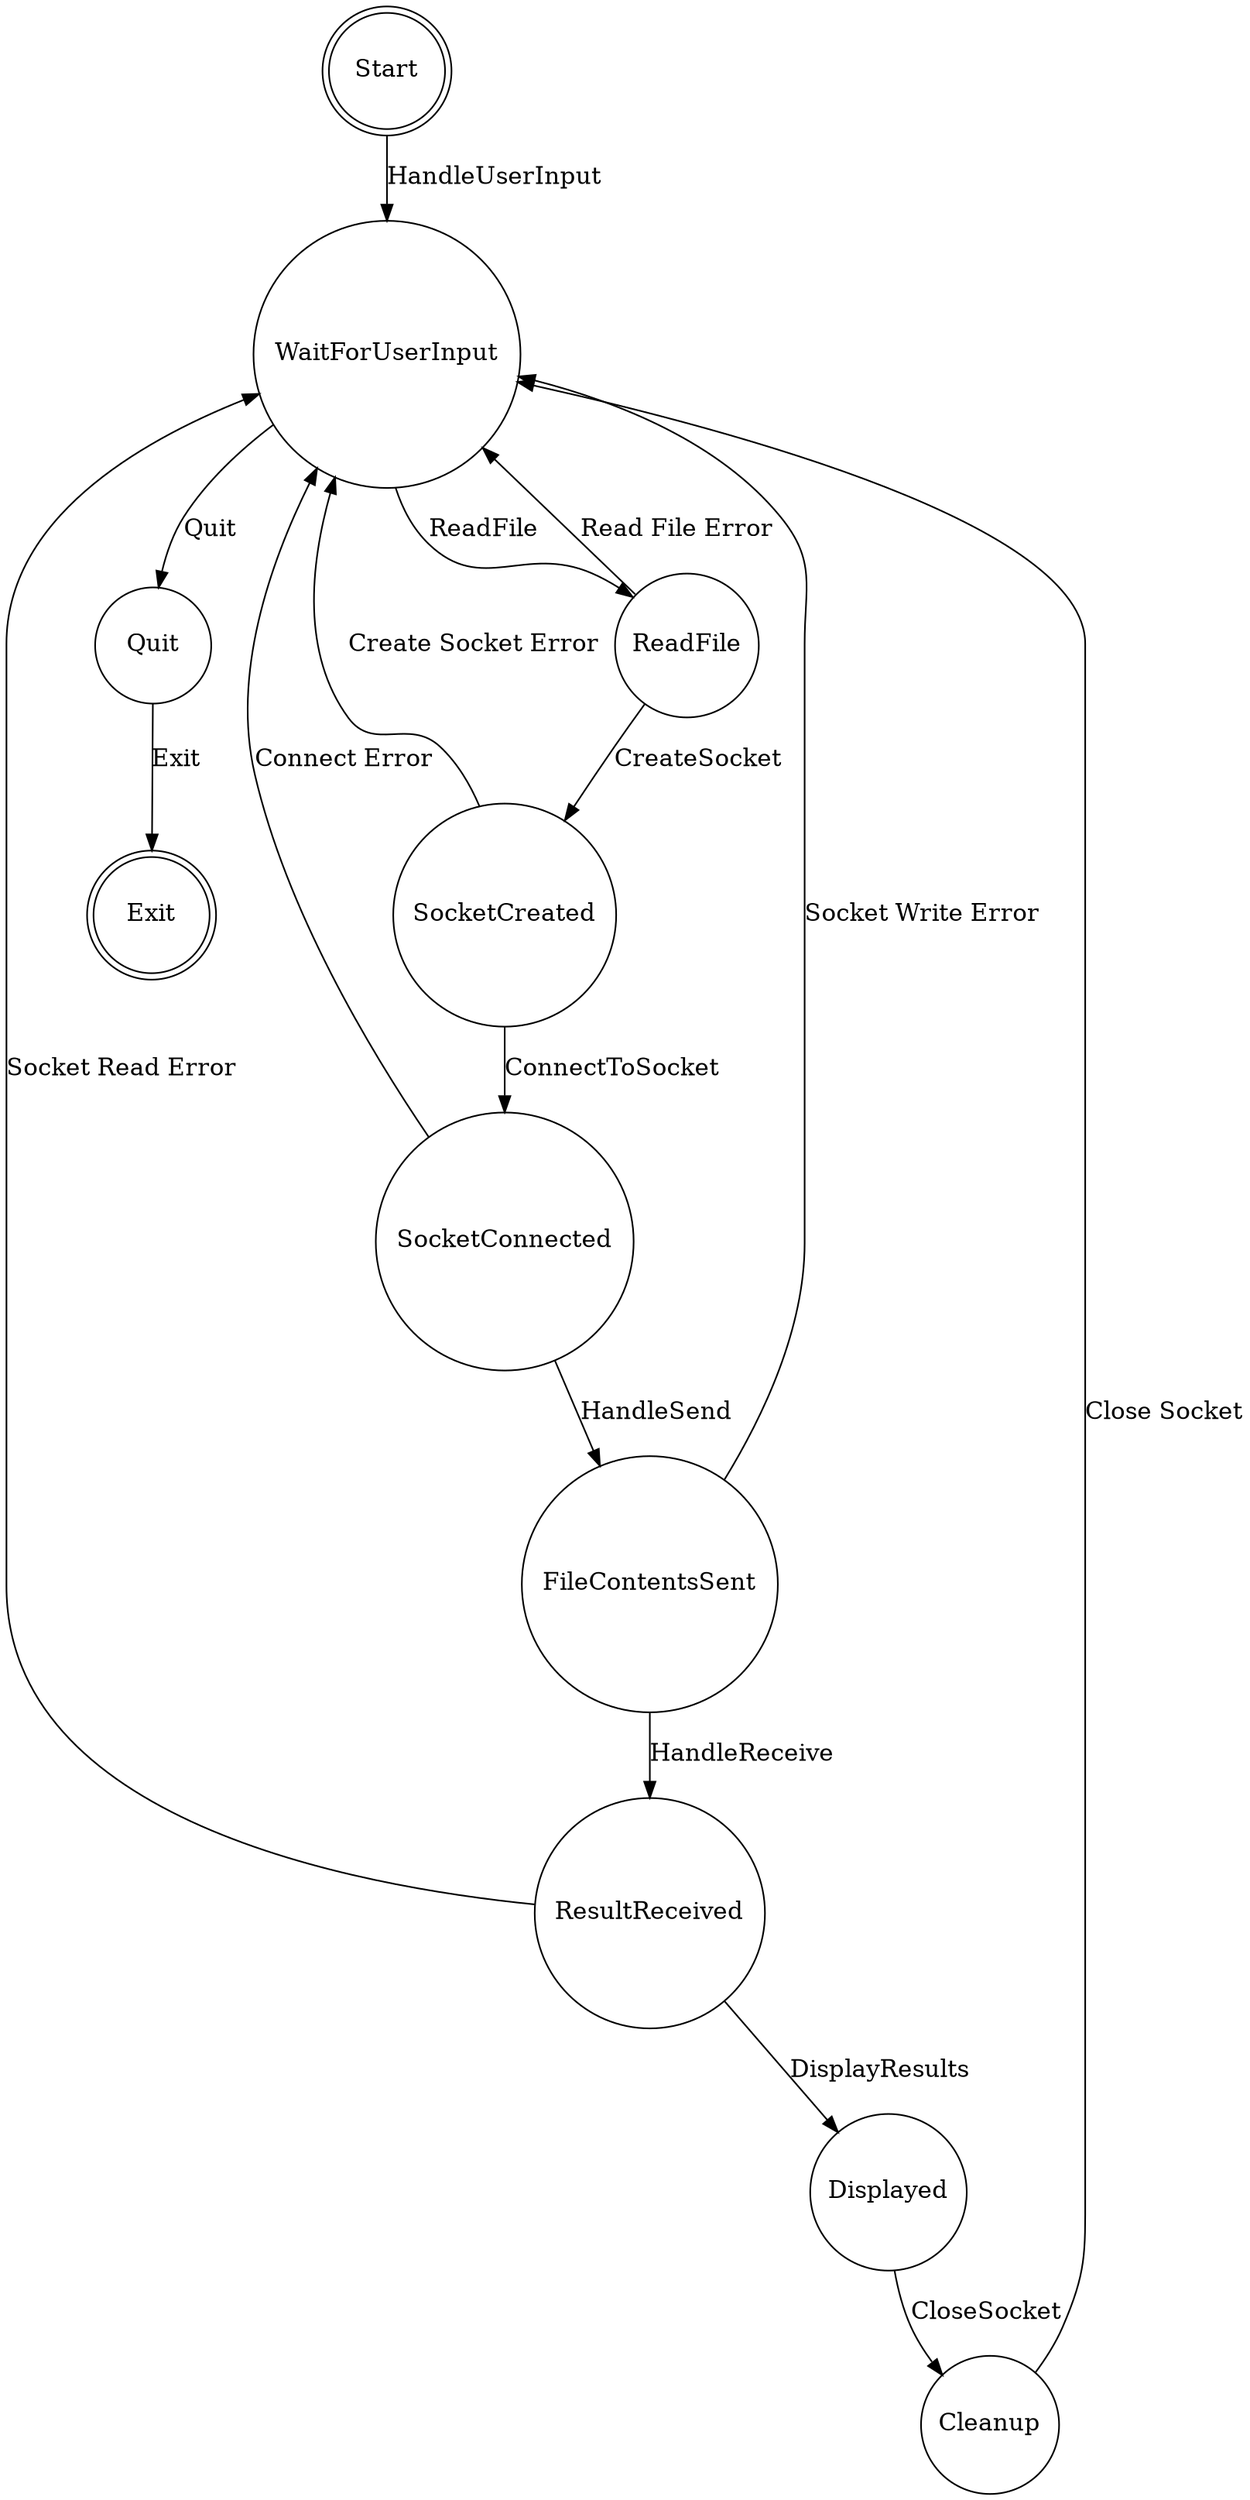 digraph Client {
  node [shape = circle; fontsize = 10; width = 1; height = 1; fontsize = 15;];
  edge [fontsize = 15;];
  
  Start [label = "Start";shape = doublecircle;];
  WaitForUserInput [label = "WaitForUserInput";];
  ReadFile [label = "ReadFile";];
  SocketCreated [label = "SocketCreated";];
  SocketConnected [label = "SocketConnected";];
  FileContentsSent [label = "FileContentsSent";];
  ResultReceived [label = "ResultReceived";];
  Displayed [label = "Displayed";];
  Cleanup [label = "Cleanup";];
  Quit [label = "Quit";];
  Exit [label = "Exit";shape = doublecircle;];
  
  Start -> WaitForUserInput [label = "HandleUserInput";];
  WaitForUserInput -> Quit [label = "Quit";];
  WaitForUserInput -> ReadFile [label = "ReadFile";];
  ReadFile -> SocketCreated [label = "CreateSocket";];
  SocketCreated -> SocketConnected [label = "ConnectToSocket";];
  SocketConnected -> FileContentsSent [label = "HandleSend";];
  FileContentsSent -> ResultReceived [label = "HandleReceive";];
  ResultReceived -> Displayed [label = "DisplayResults";];
  Displayed -> Cleanup [label = "CloseSocket";];
  
  ReadFile -> WaitForUserInput [label = "Read File Error";];
  SocketCreated -> WaitForUserInput [label = "Create Socket Error";];
  SocketConnected -> WaitForUserInput [label = "Connect Error";];
  FileContentsSent -> WaitForUserInput [label = "Socket Write Error";];
  ResultReceived -> WaitForUserInput [label = "Socket Read Error";];
  Cleanup -> WaitForUserInput [label = "Close Socket";];
  Quit -> Exit [label = "Exit";];
}